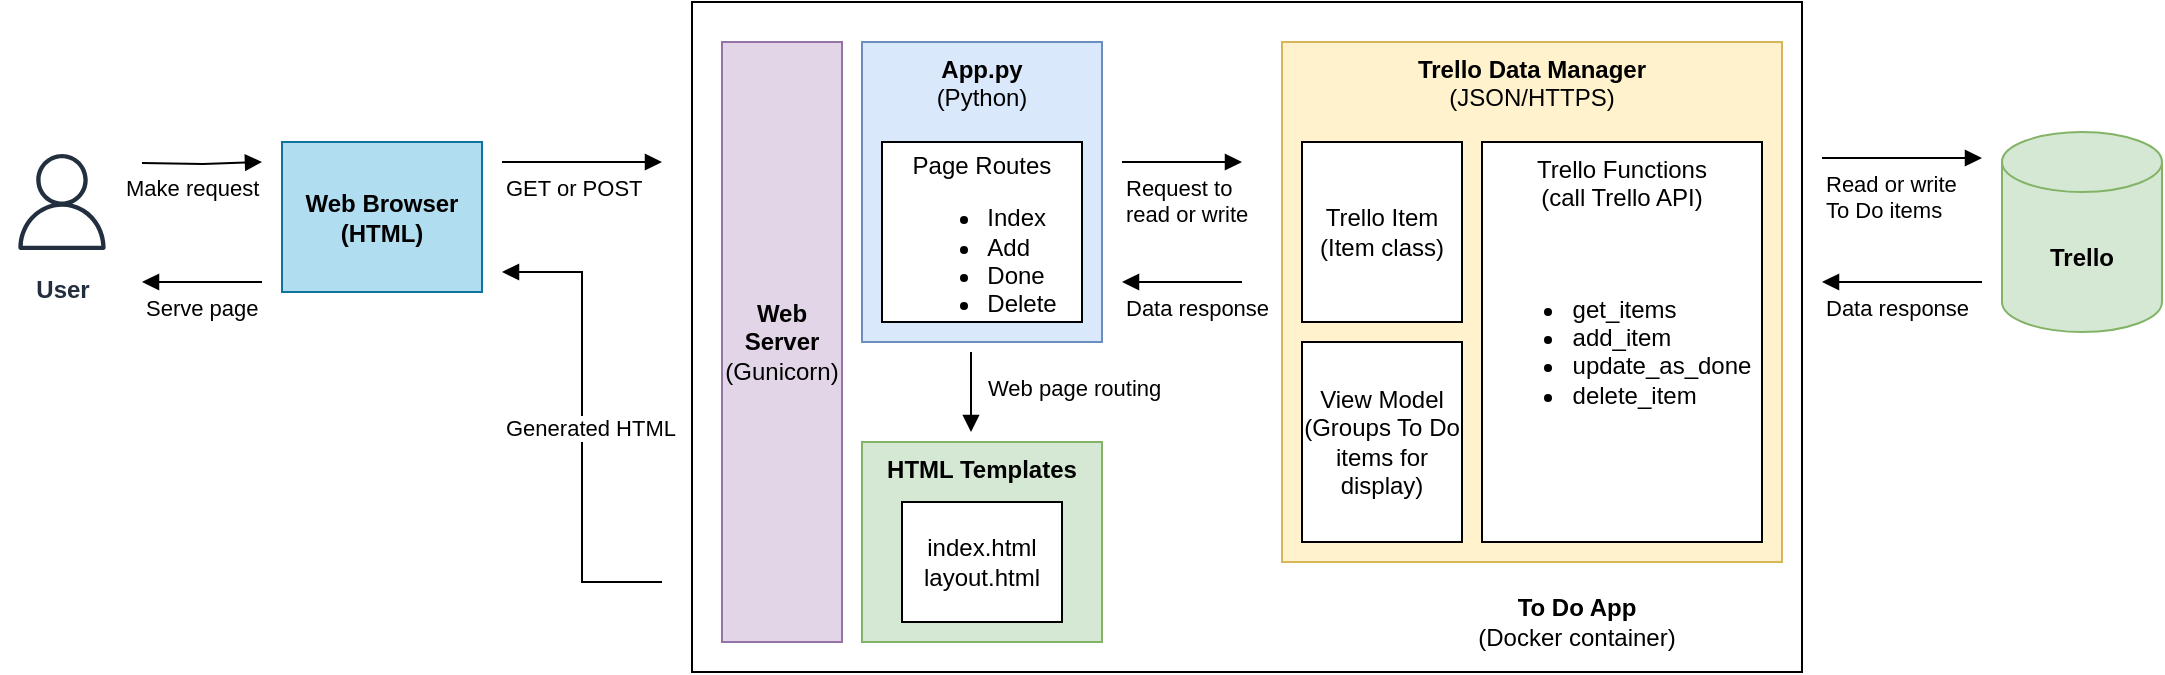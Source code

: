 <mxfile version="22.1.21" type="github">
  <diagram name="Page-1" id="5wk_Syi67mKXL78GF8bt">
    <mxGraphModel dx="1434" dy="746" grid="1" gridSize="10" guides="1" tooltips="1" connect="1" arrows="1" fold="1" page="1" pageScale="1" pageWidth="1100" pageHeight="850" math="0" shadow="0">
      <root>
        <mxCell id="0" />
        <mxCell id="1" parent="0" />
        <mxCell id="ltyIU091W-dR_cXolWgd-1" value="" style="rounded=0;whiteSpace=wrap;html=1;" parent="1" vertex="1">
          <mxGeometry x="355" y="130" width="555" height="335" as="geometry" />
        </mxCell>
        <mxCell id="ltyIU091W-dR_cXolWgd-2" value="Make request" style="endArrow=block;endFill=1;html=1;edgeStyle=orthogonalEdgeStyle;align=left;verticalAlign=top;rounded=0;" parent="1" edge="1">
          <mxGeometry x="-1" y="10" relative="1" as="geometry">
            <mxPoint x="80" y="210.5" as="sourcePoint" />
            <mxPoint x="140" y="210" as="targetPoint" />
            <mxPoint x="-10" y="9" as="offset" />
          </mxGeometry>
        </mxCell>
        <mxCell id="ltyIU091W-dR_cXolWgd-3" value="&lt;b&gt;Trello&lt;/b&gt;" style="shape=cylinder3;whiteSpace=wrap;html=1;boundedLbl=1;backgroundOutline=1;size=15;fillColor=#d5e8d4;strokeColor=#82b366;" parent="1" vertex="1">
          <mxGeometry x="1010" y="195" width="80" height="100" as="geometry" />
        </mxCell>
        <mxCell id="ltyIU091W-dR_cXolWgd-4" value="&lt;b&gt;Web Browser (HTML)&lt;/b&gt;" style="rounded=0;whiteSpace=wrap;html=1;fillColor=#b1ddf0;strokeColor=#10739e;" parent="1" vertex="1">
          <mxGeometry x="150" y="200" width="100" height="75" as="geometry" />
        </mxCell>
        <mxCell id="ltyIU091W-dR_cXolWgd-5" value="GET or POST" style="endArrow=block;endFill=1;html=1;edgeStyle=orthogonalEdgeStyle;align=left;verticalAlign=top;rounded=0;" parent="1" edge="1">
          <mxGeometry x="-1" relative="1" as="geometry">
            <mxPoint x="260" y="210" as="sourcePoint" />
            <mxPoint x="340" y="210" as="targetPoint" />
          </mxGeometry>
        </mxCell>
        <mxCell id="ltyIU091W-dR_cXolWgd-6" value="Generated HTML" style="endArrow=block;endFill=1;html=1;edgeStyle=orthogonalEdgeStyle;align=left;verticalAlign=top;rounded=0;" parent="1" edge="1">
          <mxGeometry x="0.106" y="40" relative="1" as="geometry">
            <mxPoint x="340" y="420" as="sourcePoint" />
            <mxPoint x="260" y="265" as="targetPoint" />
            <Array as="points">
              <mxPoint x="340" y="420" />
              <mxPoint x="300" y="420" />
              <mxPoint x="300" y="265" />
            </Array>
            <mxPoint as="offset" />
          </mxGeometry>
        </mxCell>
        <mxCell id="ltyIU091W-dR_cXolWgd-7" value="Read or write&lt;br&gt;To Do items" style="endArrow=block;endFill=1;html=1;edgeStyle=orthogonalEdgeStyle;align=left;verticalAlign=top;rounded=0;" parent="1" edge="1">
          <mxGeometry x="-1" relative="1" as="geometry">
            <mxPoint x="920" y="208" as="sourcePoint" />
            <mxPoint x="1000" y="208" as="targetPoint" />
          </mxGeometry>
        </mxCell>
        <mxCell id="ltyIU091W-dR_cXolWgd-8" value="Data response" style="endArrow=block;endFill=1;html=1;edgeStyle=orthogonalEdgeStyle;align=left;verticalAlign=top;rounded=0;" parent="1" edge="1">
          <mxGeometry x="1" relative="1" as="geometry">
            <mxPoint x="1000" y="270" as="sourcePoint" />
            <mxPoint x="920" y="270" as="targetPoint" />
            <mxPoint as="offset" />
          </mxGeometry>
        </mxCell>
        <mxCell id="ltyIU091W-dR_cXolWgd-9" value="&lt;b&gt;HTML Templates&lt;br&gt;&lt;/b&gt;&lt;br&gt;" style="rounded=0;whiteSpace=wrap;html=1;verticalAlign=top;fillColor=#d5e8d4;strokeColor=#82b366;" parent="1" vertex="1">
          <mxGeometry x="440" y="350" width="120" height="100" as="geometry" />
        </mxCell>
        <mxCell id="ltyIU091W-dR_cXolWgd-10" value="&lt;b&gt;Trello Data Manager&lt;br&gt;&lt;/b&gt;(JSON/HTTPS)" style="rounded=0;whiteSpace=wrap;html=1;verticalAlign=top;fillColor=#fff2cc;strokeColor=#d6b656;" parent="1" vertex="1">
          <mxGeometry x="650" y="150" width="250" height="260" as="geometry" />
        </mxCell>
        <mxCell id="ltyIU091W-dR_cXolWgd-11" value="&lt;div style=&quot;&quot;&gt;&lt;b style=&quot;border-color: var(--border-color);&quot;&gt;App.py&lt;/b&gt;&lt;/div&gt;&lt;div style=&quot;&quot;&gt;(Python)&lt;/div&gt;" style="rounded=0;whiteSpace=wrap;html=1;verticalAlign=top;labelBackgroundColor=none;fillColor=#dae8fc;strokeColor=#6c8ebf;align=center;fillStyle=auto;" parent="1" vertex="1">
          <mxGeometry x="440" y="150" width="120" height="150" as="geometry" />
        </mxCell>
        <mxCell id="ltyIU091W-dR_cXolWgd-12" value="Serve page" style="endArrow=block;endFill=1;html=1;edgeStyle=orthogonalEdgeStyle;align=left;verticalAlign=top;rounded=0;" parent="1" edge="1">
          <mxGeometry x="1" relative="1" as="geometry">
            <mxPoint x="140" y="270" as="sourcePoint" />
            <mxPoint x="80" y="270" as="targetPoint" />
            <mxPoint as="offset" />
          </mxGeometry>
        </mxCell>
        <mxCell id="ltyIU091W-dR_cXolWgd-13" value="Request to &lt;br&gt;read or write" style="endArrow=block;endFill=1;html=1;edgeStyle=orthogonalEdgeStyle;align=left;verticalAlign=top;rounded=0;movable=1;resizable=1;rotatable=1;deletable=1;editable=1;locked=0;connectable=1;" parent="1" edge="1">
          <mxGeometry x="-1" relative="1" as="geometry">
            <mxPoint x="570" y="210" as="sourcePoint" />
            <mxPoint x="630" y="210" as="targetPoint" />
            <mxPoint as="offset" />
          </mxGeometry>
        </mxCell>
        <mxCell id="ltyIU091W-dR_cXolWgd-14" value="Data response" style="endArrow=block;endFill=1;html=1;edgeStyle=orthogonalEdgeStyle;align=left;verticalAlign=top;rounded=0;" parent="1" edge="1">
          <mxGeometry x="1" relative="1" as="geometry">
            <mxPoint x="630" y="270" as="sourcePoint" />
            <mxPoint x="570" y="270" as="targetPoint" />
            <mxPoint as="offset" />
          </mxGeometry>
        </mxCell>
        <mxCell id="ltyIU091W-dR_cXolWgd-15" value="Web page routing" style="endArrow=block;endFill=1;html=1;edgeStyle=orthogonalEdgeStyle;align=left;verticalAlign=top;rounded=0;" parent="1" edge="1">
          <mxGeometry x="-0.75" y="6" relative="1" as="geometry">
            <mxPoint x="494.5" y="305" as="sourcePoint" />
            <mxPoint x="494.5" y="345" as="targetPoint" />
            <mxPoint as="offset" />
          </mxGeometry>
        </mxCell>
        <mxCell id="ltyIU091W-dR_cXolWgd-16" value="&lt;b&gt;Web Server&lt;br&gt;&lt;/b&gt;(Gunicorn)" style="rounded=0;whiteSpace=wrap;html=1;fillColor=#e1d5e7;strokeColor=#9673a6;" parent="1" vertex="1">
          <mxGeometry x="370" y="150" width="60" height="300" as="geometry" />
        </mxCell>
        <mxCell id="ltyIU091W-dR_cXolWgd-17" value="&lt;font style=&quot;font-size: 12px;&quot;&gt;To Do App&lt;br&gt;&lt;span style=&quot;font-weight: normal;&quot;&gt;(Docker container)&lt;/span&gt;&lt;br&gt;&lt;/font&gt;" style="text;strokeColor=none;align=center;fillColor=none;html=1;verticalAlign=middle;whiteSpace=wrap;rounded=0;fontStyle=1;" parent="1" vertex="1">
          <mxGeometry x="745" y="425" width="105" height="30" as="geometry" />
        </mxCell>
        <mxCell id="ltyIU091W-dR_cXolWgd-18" value="&lt;b&gt;User&lt;/b&gt;" style="outlineConnect=0;fontColor=#232F3E;gradientColor=none;strokeColor=#232F3E;fillColor=#ffffff;dashed=0;verticalLabelPosition=bottom;verticalAlign=top;align=center;html=1;fontSize=12;fontStyle=0;aspect=fixed;shape=mxgraph.aws4.resourceIcon;resIcon=mxgraph.aws4.user;" parent="1" vertex="1">
          <mxGeometry x="10" y="200" width="60" height="60" as="geometry" />
        </mxCell>
        <mxCell id="ltyIU091W-dR_cXolWgd-19" value="Trello Item&lt;br&gt;(Item class)" style="rounded=0;whiteSpace=wrap;html=1;" parent="1" vertex="1">
          <mxGeometry x="660" y="200" width="80" height="90" as="geometry" />
        </mxCell>
        <mxCell id="ltyIU091W-dR_cXolWgd-24" value="View Model&lt;br&gt;(Groups To Do items for display)" style="rounded=0;whiteSpace=wrap;html=1;" parent="1" vertex="1">
          <mxGeometry x="660" y="300" width="80" height="100" as="geometry" />
        </mxCell>
        <mxCell id="ltyIU091W-dR_cXolWgd-25" value="Trello Functions &lt;br&gt;(call Trello API)&lt;br&gt;&lt;br&gt;&lt;br&gt;&lt;div style=&quot;text-align: left;&quot;&gt;&lt;ul&gt;&lt;li&gt;&lt;span style=&quot;background-color: initial;&quot;&gt;get_items&lt;/span&gt;&lt;/li&gt;&lt;li&gt;&lt;span style=&quot;background-color: initial;&quot;&gt;add_item&lt;/span&gt;&lt;/li&gt;&lt;li&gt;&lt;span style=&quot;background-color: initial;&quot;&gt;update_as_done&lt;/span&gt;&lt;/li&gt;&lt;li&gt;&lt;span style=&quot;background-color: initial;&quot;&gt;delete_item&lt;/span&gt;&lt;/li&gt;&lt;/ul&gt;&lt;/div&gt;" style="rounded=0;whiteSpace=wrap;html=1;verticalAlign=top;" parent="1" vertex="1">
          <mxGeometry x="750" y="200" width="140" height="200" as="geometry" />
        </mxCell>
        <mxCell id="ltyIU091W-dR_cXolWgd-26" value="&lt;br&gt;Page Routes&lt;br&gt;&lt;div style=&quot;text-align: left;&quot;&gt;&lt;ul&gt;&lt;li&gt;&lt;span style=&quot;background-color: initial;&quot;&gt;Index&lt;/span&gt;&lt;/li&gt;&lt;li&gt;&lt;span style=&quot;background-color: initial;&quot;&gt;Add&lt;/span&gt;&lt;/li&gt;&lt;li&gt;&lt;span style=&quot;background-color: initial;&quot;&gt;Done&lt;/span&gt;&lt;/li&gt;&lt;li&gt;&lt;span style=&quot;background-color: initial;&quot;&gt;Delete&lt;/span&gt;&lt;/li&gt;&lt;/ul&gt;&lt;/div&gt;" style="rounded=0;whiteSpace=wrap;html=1;fontSize=12;" parent="1" vertex="1">
          <mxGeometry x="450" y="200" width="100" height="90" as="geometry" />
        </mxCell>
        <mxCell id="NWpGX2xRMUUI2gVWj4OY-1" value="index.html&lt;br style=&quot;border-color: var(--border-color);&quot;&gt;layout.html" style="rounded=0;whiteSpace=wrap;html=1;" parent="1" vertex="1">
          <mxGeometry x="460" y="380" width="80" height="60" as="geometry" />
        </mxCell>
      </root>
    </mxGraphModel>
  </diagram>
</mxfile>
